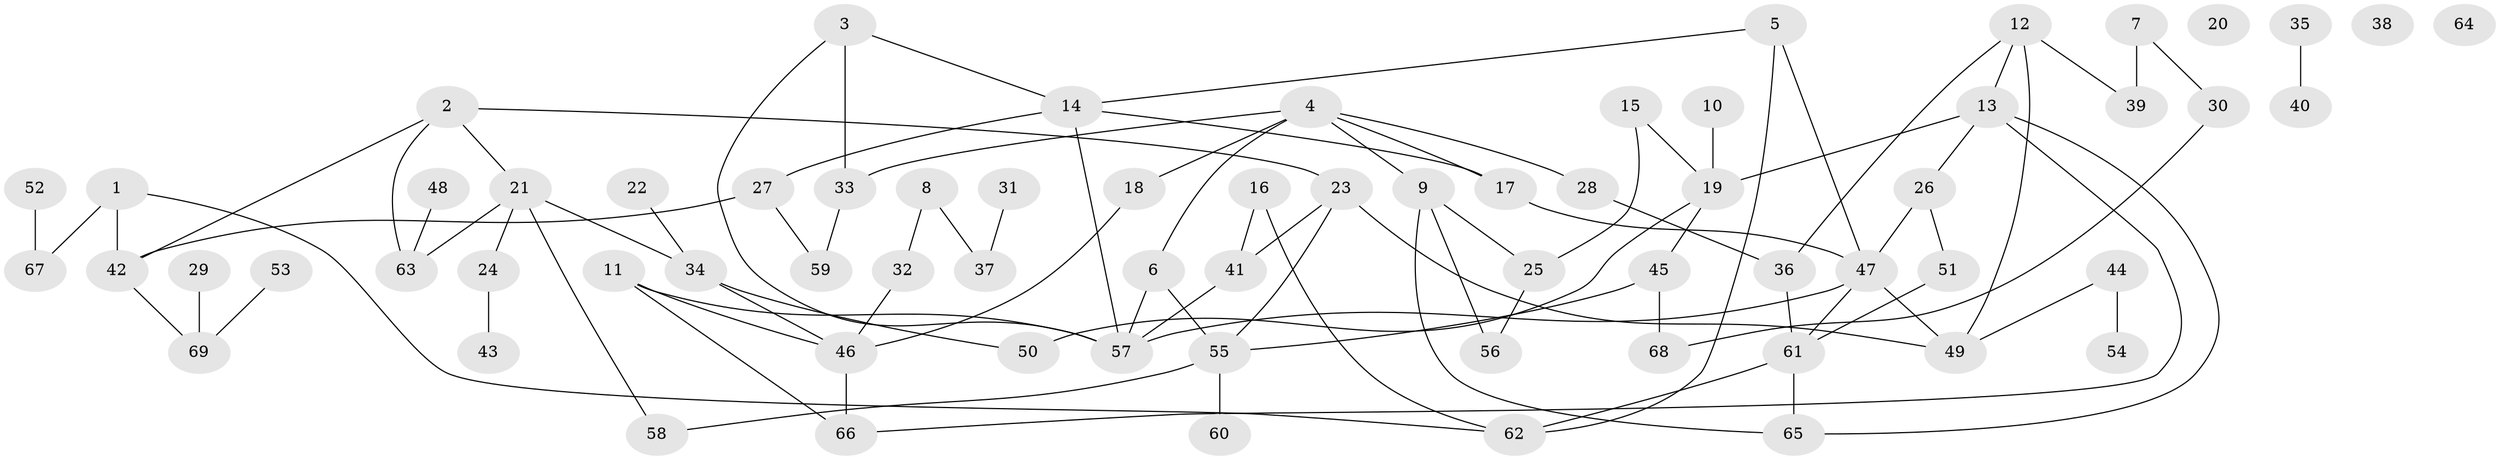 // coarse degree distribution, {2: 0.2682926829268293, 4: 0.17073170731707318, 3: 0.07317073170731707, 0: 0.07317073170731707, 1: 0.2682926829268293, 5: 0.07317073170731707, 7: 0.024390243902439025, 10: 0.024390243902439025, 6: 0.024390243902439025}
// Generated by graph-tools (version 1.1) at 2025/42/03/04/25 21:42:37]
// undirected, 69 vertices, 93 edges
graph export_dot {
graph [start="1"]
  node [color=gray90,style=filled];
  1;
  2;
  3;
  4;
  5;
  6;
  7;
  8;
  9;
  10;
  11;
  12;
  13;
  14;
  15;
  16;
  17;
  18;
  19;
  20;
  21;
  22;
  23;
  24;
  25;
  26;
  27;
  28;
  29;
  30;
  31;
  32;
  33;
  34;
  35;
  36;
  37;
  38;
  39;
  40;
  41;
  42;
  43;
  44;
  45;
  46;
  47;
  48;
  49;
  50;
  51;
  52;
  53;
  54;
  55;
  56;
  57;
  58;
  59;
  60;
  61;
  62;
  63;
  64;
  65;
  66;
  67;
  68;
  69;
  1 -- 42;
  1 -- 62;
  1 -- 67;
  2 -- 21;
  2 -- 23;
  2 -- 42;
  2 -- 63;
  3 -- 14;
  3 -- 33;
  3 -- 57;
  4 -- 6;
  4 -- 9;
  4 -- 17;
  4 -- 18;
  4 -- 28;
  4 -- 33;
  5 -- 14;
  5 -- 47;
  5 -- 62;
  6 -- 55;
  6 -- 57;
  7 -- 30;
  7 -- 39;
  8 -- 32;
  8 -- 37;
  9 -- 25;
  9 -- 56;
  9 -- 65;
  10 -- 19;
  11 -- 46;
  11 -- 57;
  11 -- 66;
  12 -- 13;
  12 -- 36;
  12 -- 39;
  12 -- 49;
  13 -- 19;
  13 -- 26;
  13 -- 65;
  13 -- 66;
  14 -- 17;
  14 -- 27;
  14 -- 57;
  15 -- 19;
  15 -- 25;
  16 -- 41;
  16 -- 62;
  17 -- 47;
  18 -- 46;
  19 -- 45;
  19 -- 50;
  21 -- 24;
  21 -- 34;
  21 -- 58;
  21 -- 63;
  22 -- 34;
  23 -- 41;
  23 -- 49;
  23 -- 55;
  24 -- 43;
  25 -- 56;
  26 -- 47;
  26 -- 51;
  27 -- 42;
  27 -- 59;
  28 -- 36;
  29 -- 69;
  30 -- 68;
  31 -- 37;
  32 -- 46;
  33 -- 59;
  34 -- 46;
  34 -- 50;
  35 -- 40;
  36 -- 61;
  41 -- 57;
  42 -- 69;
  44 -- 49;
  44 -- 54;
  45 -- 55;
  45 -- 68;
  46 -- 66;
  47 -- 49;
  47 -- 57;
  47 -- 61;
  48 -- 63;
  51 -- 61;
  52 -- 67;
  53 -- 69;
  55 -- 58;
  55 -- 60;
  61 -- 62;
  61 -- 65;
}

